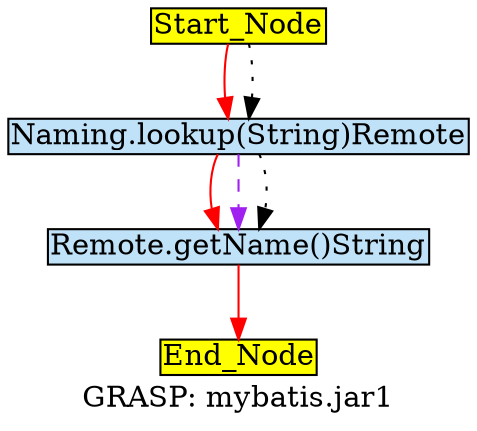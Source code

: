 digraph G {
	graph[label="GRASP: mybatis.jar1"];	node[style=filled,fillcolor ="white",shape=box,margin=0.02,width=0,height=0];
	"Start_Node"[fillcolor ="yellow",style="filled" ];
	"Start_Node"[fillcolor ="yellow",style="filled" ];
	"Naming.lookup(String)Remote"[fillcolor ="#c0e2f8",style="filled" ];
	"Remote.getName()String"[fillcolor ="#c0e2f8",style="filled" ];
	"End_Node"[fillcolor ="yellow",style="filled" ];
	"Start_Node" -> "Naming.lookup(String)Remote"[color="red",style=solid];
	"Start_Node" -> "Naming.lookup(String)Remote"[color="black",style=dotted];
	"Naming.lookup(String)Remote" -> "Remote.getName()String"[color="red",style=solid];
	"Naming.lookup(String)Remote" -> "Remote.getName()String"[color="purple",style=dashed];
	"Naming.lookup(String)Remote" -> "Remote.getName()String"[color="black",style=dotted];
	"Remote.getName()String" -> "End_Node"[color="red",style=solid];
}
